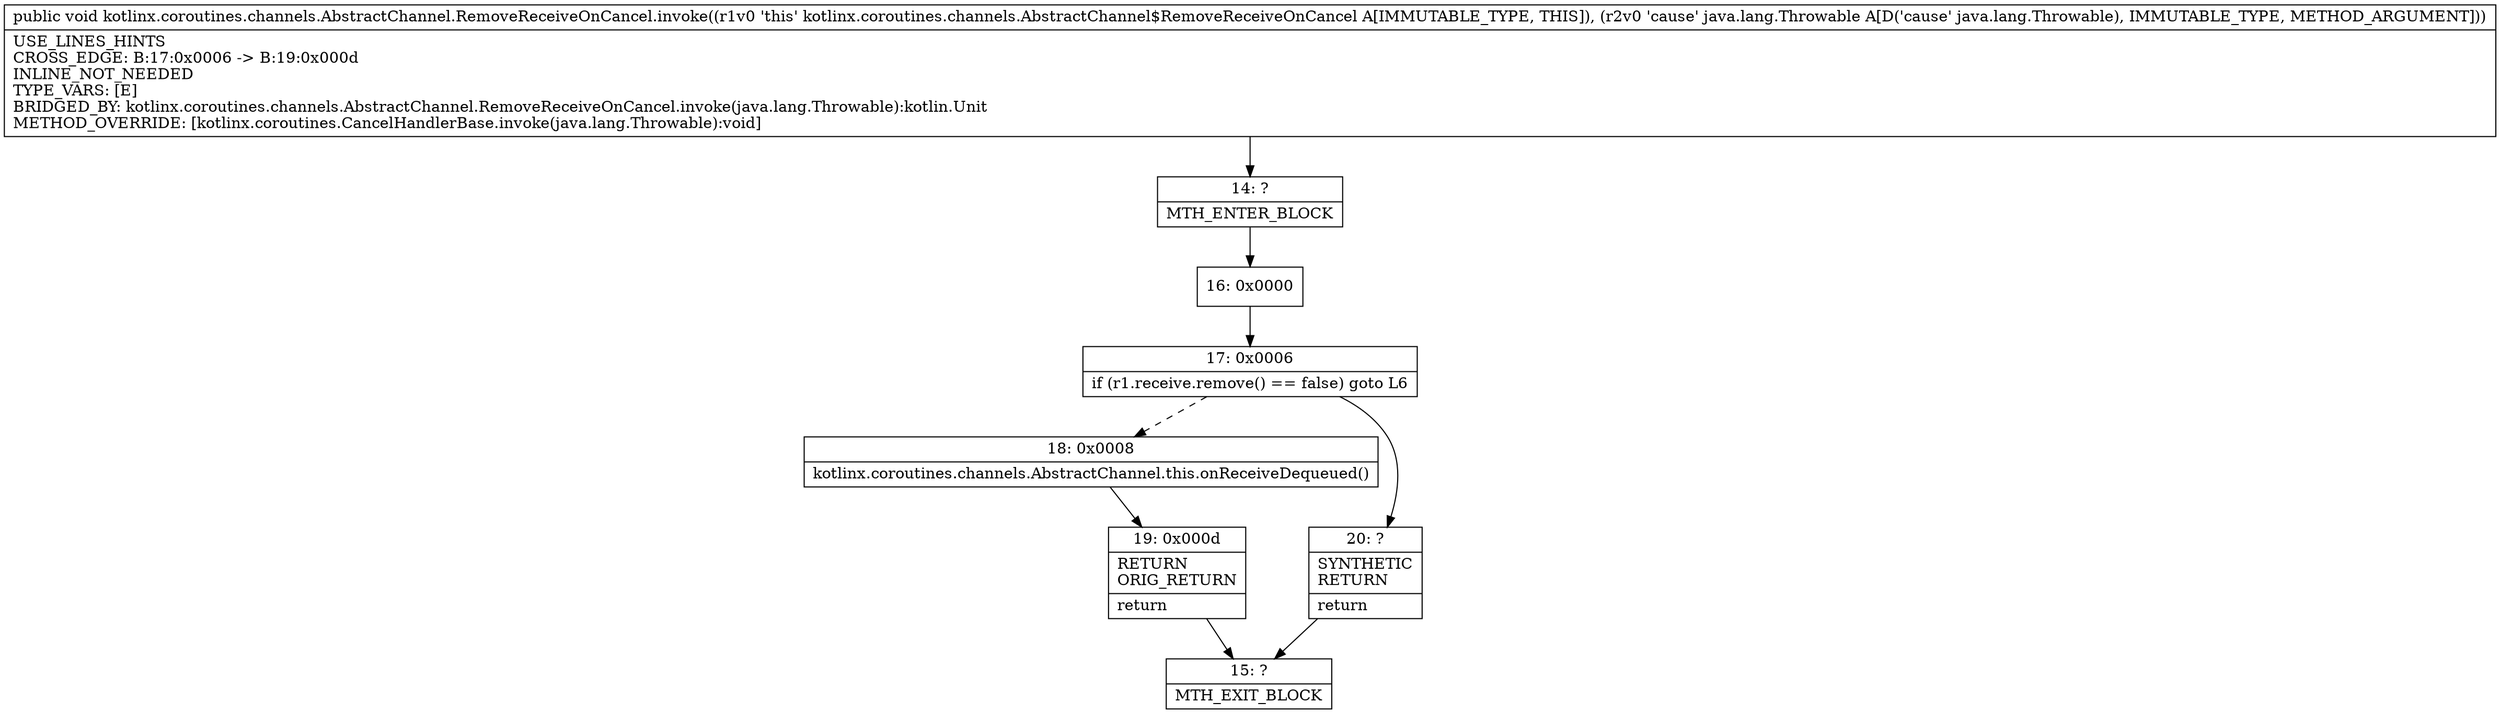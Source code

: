 digraph "CFG forkotlinx.coroutines.channels.AbstractChannel.RemoveReceiveOnCancel.invoke(Ljava\/lang\/Throwable;)V" {
Node_14 [shape=record,label="{14\:\ ?|MTH_ENTER_BLOCK\l}"];
Node_16 [shape=record,label="{16\:\ 0x0000}"];
Node_17 [shape=record,label="{17\:\ 0x0006|if (r1.receive.remove() == false) goto L6\l}"];
Node_18 [shape=record,label="{18\:\ 0x0008|kotlinx.coroutines.channels.AbstractChannel.this.onReceiveDequeued()\l}"];
Node_19 [shape=record,label="{19\:\ 0x000d|RETURN\lORIG_RETURN\l|return\l}"];
Node_15 [shape=record,label="{15\:\ ?|MTH_EXIT_BLOCK\l}"];
Node_20 [shape=record,label="{20\:\ ?|SYNTHETIC\lRETURN\l|return\l}"];
MethodNode[shape=record,label="{public void kotlinx.coroutines.channels.AbstractChannel.RemoveReceiveOnCancel.invoke((r1v0 'this' kotlinx.coroutines.channels.AbstractChannel$RemoveReceiveOnCancel A[IMMUTABLE_TYPE, THIS]), (r2v0 'cause' java.lang.Throwable A[D('cause' java.lang.Throwable), IMMUTABLE_TYPE, METHOD_ARGUMENT]))  | USE_LINES_HINTS\lCROSS_EDGE: B:17:0x0006 \-\> B:19:0x000d\lINLINE_NOT_NEEDED\lTYPE_VARS: [E]\lBRIDGED_BY: kotlinx.coroutines.channels.AbstractChannel.RemoveReceiveOnCancel.invoke(java.lang.Throwable):kotlin.Unit\lMETHOD_OVERRIDE: [kotlinx.coroutines.CancelHandlerBase.invoke(java.lang.Throwable):void]\l}"];
MethodNode -> Node_14;Node_14 -> Node_16;
Node_16 -> Node_17;
Node_17 -> Node_18[style=dashed];
Node_17 -> Node_20;
Node_18 -> Node_19;
Node_19 -> Node_15;
Node_20 -> Node_15;
}


